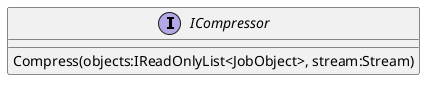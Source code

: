 @startuml
interface ICompressor {
    Compress(objects:IReadOnlyList<JobObject>, stream:Stream)
}
@enduml
